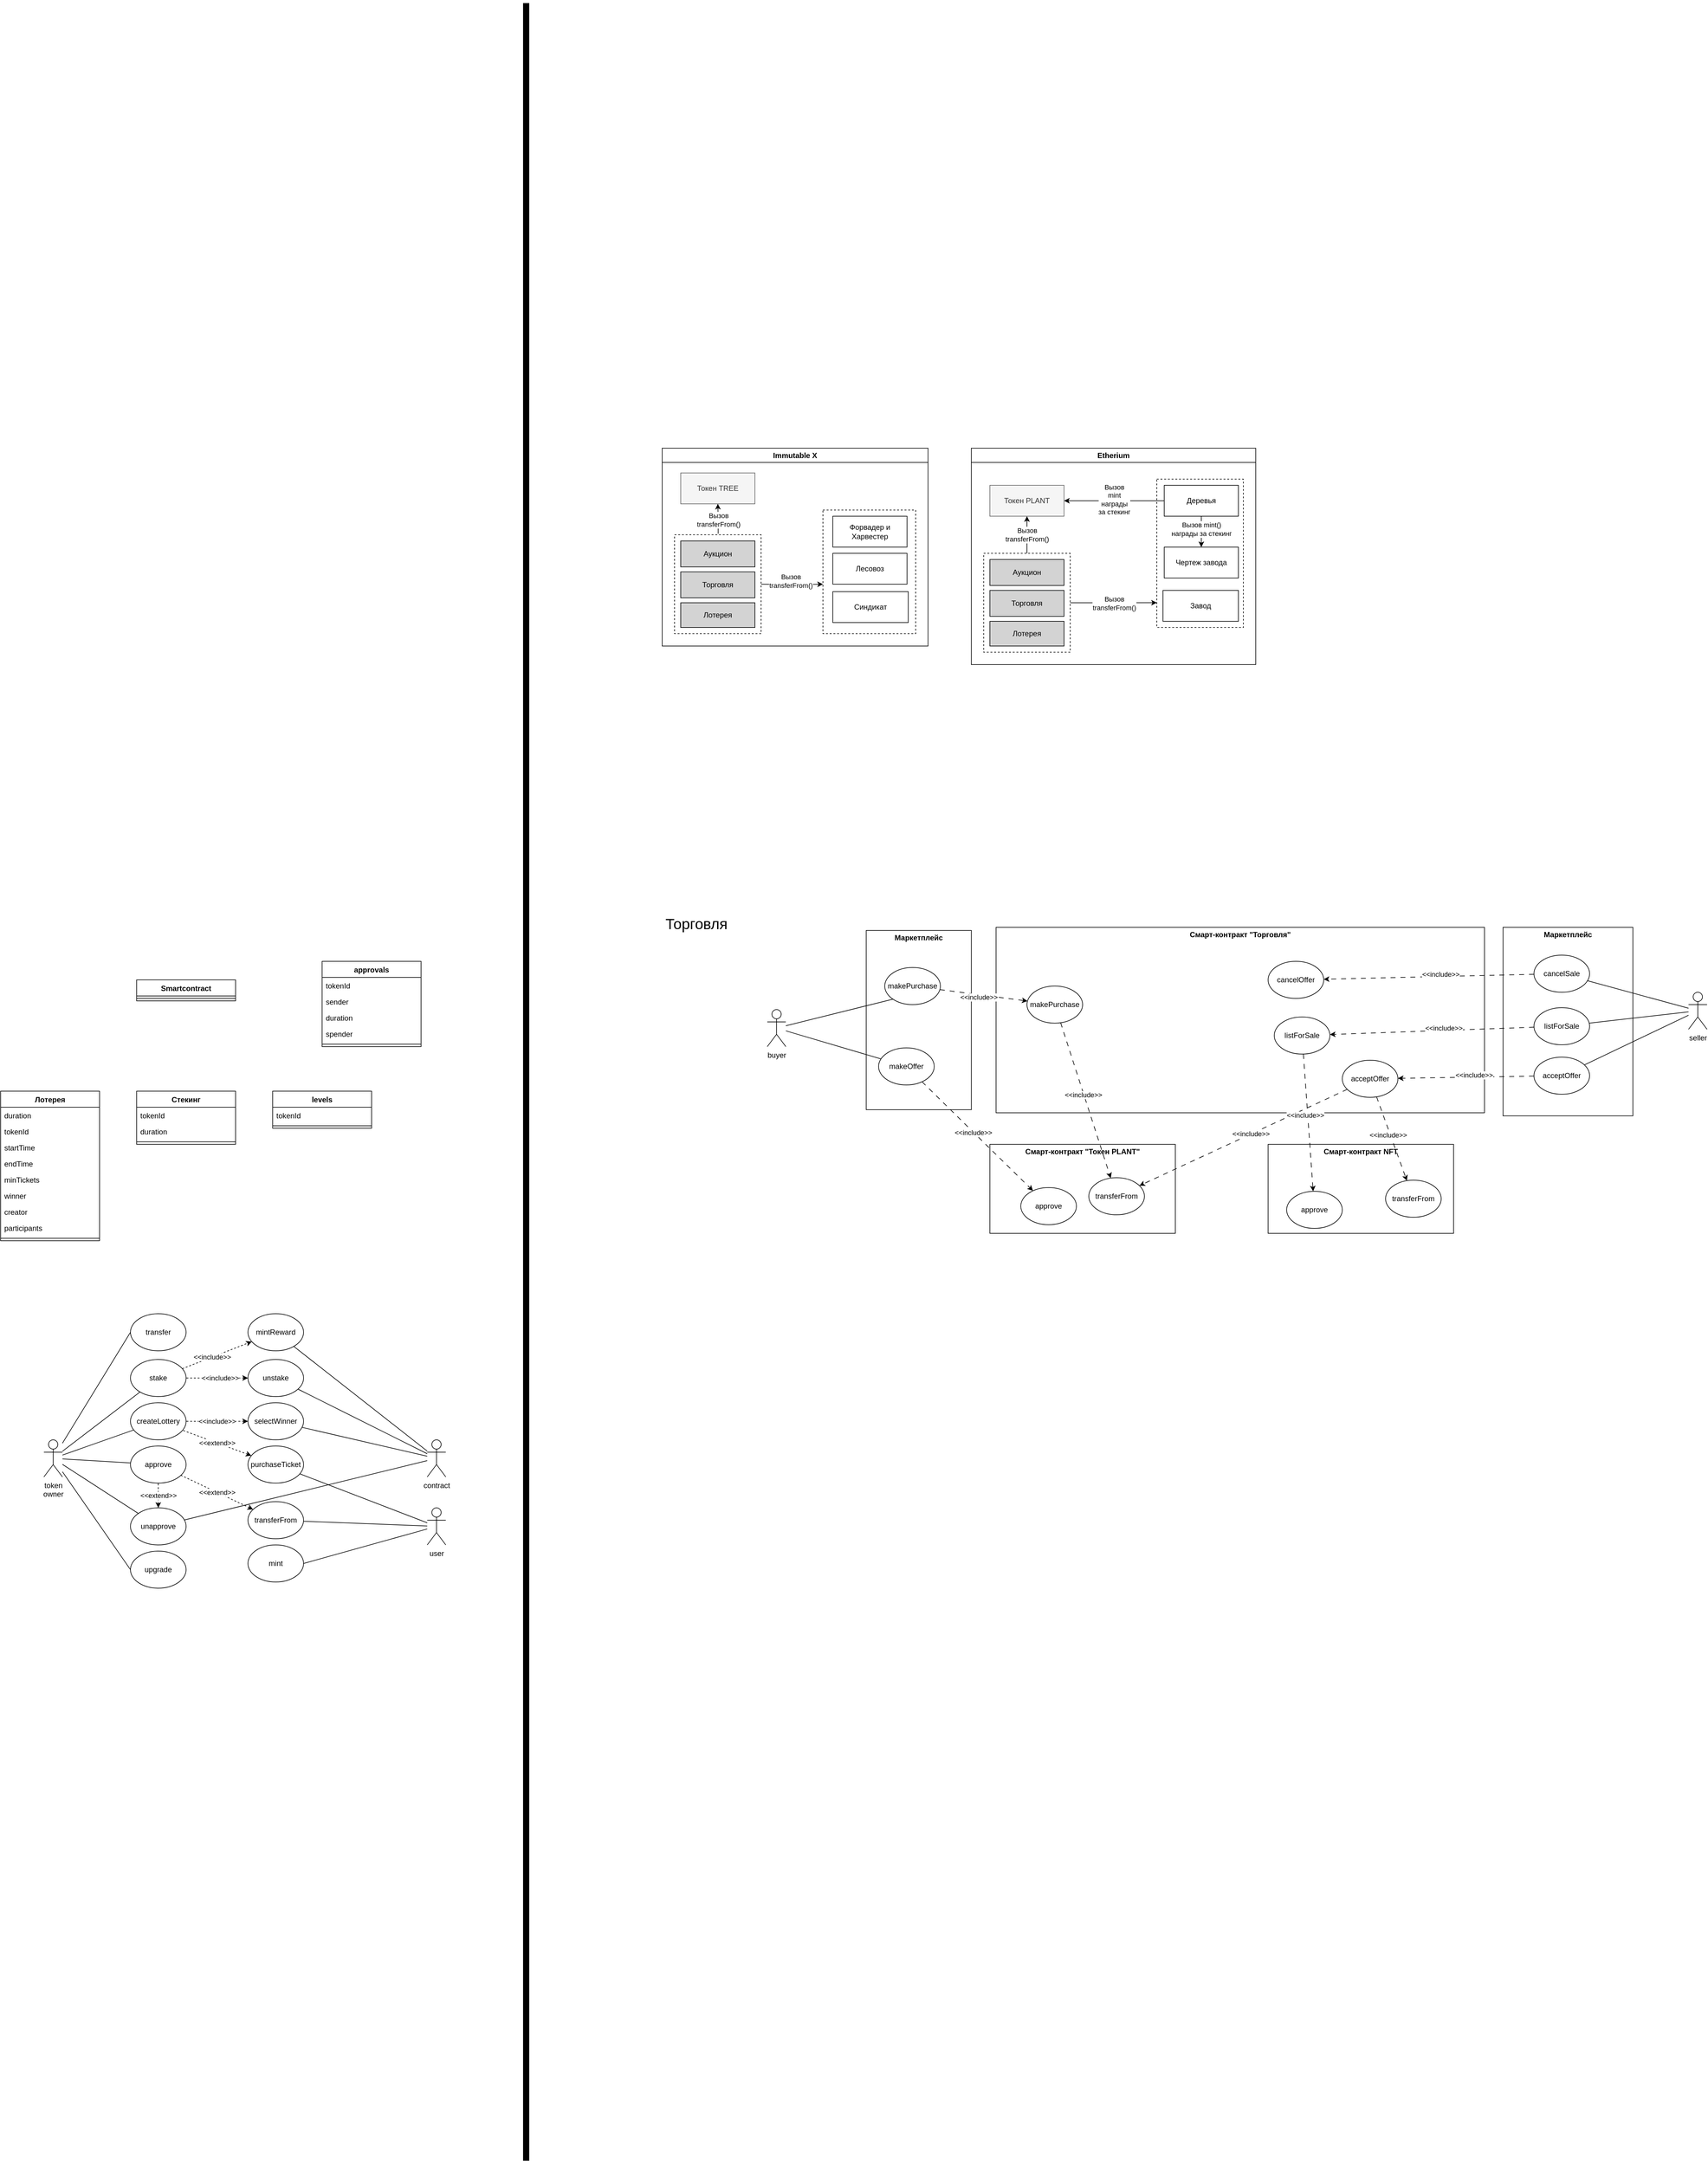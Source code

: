 <mxfile version="21.0.2" type="github">
  <diagram name="Страница 1" id="BOJsoSEfQLmtbxHjsDLz">
    <mxGraphModel dx="1687" dy="1745" grid="1" gridSize="10" guides="1" tooltips="1" connect="1" arrows="1" fold="1" page="0" pageScale="1" pageWidth="1169" pageHeight="827" math="0" shadow="0">
      <root>
        <mxCell id="0" />
        <mxCell id="1" parent="0" />
        <mxCell id="nKu6EM1XER9Ci5rSMsAZ-72" value="Etherium" style="swimlane;whiteSpace=wrap;html=1;" parent="1" vertex="1">
          <mxGeometry x="1720" y="50" width="460" height="350" as="geometry" />
        </mxCell>
        <mxCell id="U-HvtogTb1K9tVLTSSLx-21" value="" style="rounded=0;whiteSpace=wrap;html=1;fillColor=none;dashed=1;" vertex="1" parent="nKu6EM1XER9Ci5rSMsAZ-72">
          <mxGeometry x="20" y="170" width="140" height="160" as="geometry" />
        </mxCell>
        <mxCell id="nKu6EM1XER9Ci5rSMsAZ-283" value="Лотерея" style="rounded=0;whiteSpace=wrap;html=1;fillColor=#d3d3d3;" parent="nKu6EM1XER9Ci5rSMsAZ-72" vertex="1">
          <mxGeometry x="30" y="280" width="120" height="40" as="geometry" />
        </mxCell>
        <mxCell id="nKu6EM1XER9Ci5rSMsAZ-284" value="Аукцион" style="rounded=0;whiteSpace=wrap;html=1;fillColor=#d3d3d3;" parent="nKu6EM1XER9Ci5rSMsAZ-72" vertex="1">
          <mxGeometry x="30" y="180" width="120" height="42" as="geometry" />
        </mxCell>
        <mxCell id="nKu6EM1XER9Ci5rSMsAZ-285" value="Торговля" style="rounded=0;whiteSpace=wrap;html=1;fillColor=#d3d3d3;strokeColor=#030608;" parent="nKu6EM1XER9Ci5rSMsAZ-72" vertex="1">
          <mxGeometry x="30" y="230" width="120" height="42" as="geometry" />
        </mxCell>
        <mxCell id="nKu6EM1XER9Ci5rSMsAZ-290" style="edgeStyle=orthogonalEdgeStyle;rounded=0;orthogonalLoop=1;jettySize=auto;html=1;startArrow=none;startFill=0;endArrow=classic;endFill=1;exitX=0.5;exitY=0;exitDx=0;exitDy=0;" parent="nKu6EM1XER9Ci5rSMsAZ-72" source="U-HvtogTb1K9tVLTSSLx-21" target="nKu6EM1XER9Ci5rSMsAZ-299" edge="1">
          <mxGeometry relative="1" as="geometry">
            <mxPoint x="90" y="260" as="sourcePoint" />
            <mxPoint x="90" y="330" as="targetPoint" />
            <Array as="points" />
          </mxGeometry>
        </mxCell>
        <mxCell id="nKu6EM1XER9Ci5rSMsAZ-293" value="Вызов&lt;br&gt;transferFrom()" style="edgeLabel;html=1;align=center;verticalAlign=middle;resizable=0;points=[];" parent="nKu6EM1XER9Ci5rSMsAZ-290" vertex="1" connectable="0">
          <mxGeometry x="0.236" y="1" relative="1" as="geometry">
            <mxPoint x="1" y="7" as="offset" />
          </mxGeometry>
        </mxCell>
        <mxCell id="nKu6EM1XER9Ci5rSMsAZ-296" value="Деревья" style="rounded=0;whiteSpace=wrap;html=1;" parent="nKu6EM1XER9Ci5rSMsAZ-72" vertex="1">
          <mxGeometry x="312" y="60" width="120" height="50" as="geometry" />
        </mxCell>
        <mxCell id="nKu6EM1XER9Ci5rSMsAZ-299" value="Токен PLANT" style="rounded=0;whiteSpace=wrap;html=1;fillColor=#f5f5f5;fontColor=#333333;strokeColor=#666666;" parent="nKu6EM1XER9Ci5rSMsAZ-72" vertex="1">
          <mxGeometry x="30" y="60" width="120" height="50" as="geometry" />
        </mxCell>
        <mxCell id="nKu6EM1XER9Ci5rSMsAZ-300" style="edgeStyle=orthogonalEdgeStyle;rounded=0;orthogonalLoop=1;jettySize=auto;html=1;" parent="nKu6EM1XER9Ci5rSMsAZ-72" source="nKu6EM1XER9Ci5rSMsAZ-296" target="nKu6EM1XER9Ci5rSMsAZ-299" edge="1">
          <mxGeometry relative="1" as="geometry">
            <Array as="points" />
            <mxPoint x="-100" y="180" as="sourcePoint" />
          </mxGeometry>
        </mxCell>
        <mxCell id="nKu6EM1XER9Ci5rSMsAZ-301" value="Вызов&lt;br&gt;mint&lt;br&gt;награды &lt;br&gt;за стекинг" style="edgeLabel;html=1;align=center;verticalAlign=middle;resizable=0;points=[];" parent="nKu6EM1XER9Ci5rSMsAZ-300" vertex="1" connectable="0">
          <mxGeometry x="-0.15" relative="1" as="geometry">
            <mxPoint x="-12" y="-2" as="offset" />
          </mxGeometry>
        </mxCell>
        <mxCell id="nKu6EM1XER9Ci5rSMsAZ-302" value="Чертеж завода" style="rounded=0;whiteSpace=wrap;html=1;" parent="nKu6EM1XER9Ci5rSMsAZ-72" vertex="1">
          <mxGeometry x="312" y="160" width="120" height="50" as="geometry" />
        </mxCell>
        <mxCell id="nKu6EM1XER9Ci5rSMsAZ-303" value="" style="endArrow=classic;startArrow=none;html=1;rounded=0;startFill=0;" parent="nKu6EM1XER9Ci5rSMsAZ-72" source="nKu6EM1XER9Ci5rSMsAZ-296" target="nKu6EM1XER9Ci5rSMsAZ-302" edge="1">
          <mxGeometry width="50" height="50" relative="1" as="geometry">
            <mxPoint x="-100" y="120" as="sourcePoint" />
            <mxPoint x="30" y="130" as="targetPoint" />
          </mxGeometry>
        </mxCell>
        <mxCell id="nKu6EM1XER9Ci5rSMsAZ-306" value="Вызов mint()&lt;br style=&quot;border-color: var(--border-color);&quot;&gt;награды за стекинг" style="edgeLabel;html=1;align=center;verticalAlign=middle;resizable=0;points=[];" parent="nKu6EM1XER9Ci5rSMsAZ-303" vertex="1" connectable="0">
          <mxGeometry x="-0.34" y="2" relative="1" as="geometry">
            <mxPoint x="-2" y="4" as="offset" />
          </mxGeometry>
        </mxCell>
        <mxCell id="nKu6EM1XER9Ci5rSMsAZ-297" value="Завод" style="rounded=0;whiteSpace=wrap;html=1;" parent="nKu6EM1XER9Ci5rSMsAZ-72" vertex="1">
          <mxGeometry x="310" y="230" width="122" height="50" as="geometry" />
        </mxCell>
        <mxCell id="U-HvtogTb1K9tVLTSSLx-20" value="" style="rounded=0;whiteSpace=wrap;html=1;fillColor=none;dashed=1;" vertex="1" parent="nKu6EM1XER9Ci5rSMsAZ-72">
          <mxGeometry x="300" y="50" width="140" height="240" as="geometry" />
        </mxCell>
        <mxCell id="U-HvtogTb1K9tVLTSSLx-18" style="edgeStyle=orthogonalEdgeStyle;rounded=0;orthogonalLoop=1;jettySize=auto;html=1;entryX=0;entryY=0.833;entryDx=0;entryDy=0;startArrow=none;startFill=0;endArrow=classic;endFill=1;entryPerimeter=0;" edge="1" parent="nKu6EM1XER9Ci5rSMsAZ-72" source="U-HvtogTb1K9tVLTSSLx-21" target="U-HvtogTb1K9tVLTSSLx-20">
          <mxGeometry relative="1" as="geometry">
            <mxPoint x="210" y="310" as="sourcePoint" />
            <mxPoint x="210" y="230" as="targetPoint" />
          </mxGeometry>
        </mxCell>
        <mxCell id="U-HvtogTb1K9tVLTSSLx-19" value="Вызов&lt;br style=&quot;border-color: var(--border-color);&quot;&gt;transferFrom()" style="edgeLabel;html=1;align=center;verticalAlign=middle;resizable=0;points=[];" vertex="1" connectable="0" parent="U-HvtogTb1K9tVLTSSLx-18">
          <mxGeometry x="0.262" relative="1" as="geometry">
            <mxPoint x="-18" y="1" as="offset" />
          </mxGeometry>
        </mxCell>
        <mxCell id="nKu6EM1XER9Ci5rSMsAZ-115" style="rounded=0;orthogonalLoop=1;jettySize=auto;html=1;startArrow=none;startFill=0;endArrow=none;endFill=0;" parent="1" source="nKu6EM1XER9Ci5rSMsAZ-113" target="nKu6EM1XER9Ci5rSMsAZ-114" edge="1">
          <mxGeometry relative="1" as="geometry" />
        </mxCell>
        <mxCell id="nKu6EM1XER9Ci5rSMsAZ-155" style="rounded=0;orthogonalLoop=1;jettySize=auto;html=1;startArrow=none;startFill=0;endArrow=none;endFill=0;" parent="1" source="nKu6EM1XER9Ci5rSMsAZ-113" target="nKu6EM1XER9Ci5rSMsAZ-153" edge="1">
          <mxGeometry relative="1" as="geometry" />
        </mxCell>
        <mxCell id="nKu6EM1XER9Ci5rSMsAZ-188" style="edgeStyle=none;rounded=0;orthogonalLoop=1;jettySize=auto;html=1;entryX=0;entryY=0.5;entryDx=0;entryDy=0;startArrow=none;startFill=0;endArrow=none;endFill=0;" parent="1" source="nKu6EM1XER9Ci5rSMsAZ-113" target="nKu6EM1XER9Ci5rSMsAZ-187" edge="1">
          <mxGeometry relative="1" as="geometry" />
        </mxCell>
        <mxCell id="nKu6EM1XER9Ci5rSMsAZ-190" style="edgeStyle=none;rounded=0;orthogonalLoop=1;jettySize=auto;html=1;startArrow=none;startFill=0;endArrow=none;endFill=0;" parent="1" source="nKu6EM1XER9Ci5rSMsAZ-113" target="nKu6EM1XER9Ci5rSMsAZ-172" edge="1">
          <mxGeometry relative="1" as="geometry">
            <mxPoint x="360" y="1734" as="targetPoint" />
          </mxGeometry>
        </mxCell>
        <mxCell id="nKu6EM1XER9Ci5rSMsAZ-251" style="edgeStyle=none;rounded=0;orthogonalLoop=1;jettySize=auto;html=1;startArrow=none;startFill=0;endArrow=none;endFill=0;" parent="1" source="nKu6EM1XER9Ci5rSMsAZ-113" target="nKu6EM1XER9Ci5rSMsAZ-250" edge="1">
          <mxGeometry relative="1" as="geometry" />
        </mxCell>
        <mxCell id="nKu6EM1XER9Ci5rSMsAZ-113" value="token&lt;br&gt;owner" style="shape=umlActor;verticalLabelPosition=bottom;verticalAlign=top;html=1;outlineConnect=0;" parent="1" vertex="1">
          <mxGeometry x="220" y="1654" width="30" height="60" as="geometry" />
        </mxCell>
        <mxCell id="nKu6EM1XER9Ci5rSMsAZ-114" value="stake" style="ellipse;whiteSpace=wrap;html=1;" parent="1" vertex="1">
          <mxGeometry x="360" y="1524" width="90" height="60" as="geometry" />
        </mxCell>
        <mxCell id="nKu6EM1XER9Ci5rSMsAZ-117" value="Лотерея" style="swimlane;fontStyle=1;align=center;verticalAlign=top;childLayout=stackLayout;horizontal=1;startSize=26;horizontalStack=0;resizeParent=1;resizeParentMax=0;resizeLast=0;collapsible=1;marginBottom=0;" parent="1" vertex="1">
          <mxGeometry x="150" y="1090" width="160" height="242" as="geometry" />
        </mxCell>
        <mxCell id="nKu6EM1XER9Ci5rSMsAZ-122" value="duration" style="text;strokeColor=none;fillColor=none;align=left;verticalAlign=top;spacingLeft=4;spacingRight=4;overflow=hidden;rotatable=0;points=[[0,0.5],[1,0.5]];portConstraint=eastwest;" parent="nKu6EM1XER9Ci5rSMsAZ-117" vertex="1">
          <mxGeometry y="26" width="160" height="26" as="geometry" />
        </mxCell>
        <mxCell id="nKu6EM1XER9Ci5rSMsAZ-135" value="tokenId" style="text;strokeColor=none;fillColor=none;align=left;verticalAlign=top;spacingLeft=4;spacingRight=4;overflow=hidden;rotatable=0;points=[[0,0.5],[1,0.5]];portConstraint=eastwest;" parent="nKu6EM1XER9Ci5rSMsAZ-117" vertex="1">
          <mxGeometry y="52" width="160" height="26" as="geometry" />
        </mxCell>
        <mxCell id="nKu6EM1XER9Ci5rSMsAZ-123" value="startTime" style="text;strokeColor=none;fillColor=none;align=left;verticalAlign=top;spacingLeft=4;spacingRight=4;overflow=hidden;rotatable=0;points=[[0,0.5],[1,0.5]];portConstraint=eastwest;" parent="nKu6EM1XER9Ci5rSMsAZ-117" vertex="1">
          <mxGeometry y="78" width="160" height="26" as="geometry" />
        </mxCell>
        <mxCell id="nKu6EM1XER9Ci5rSMsAZ-118" value="endTime" style="text;strokeColor=none;fillColor=none;align=left;verticalAlign=top;spacingLeft=4;spacingRight=4;overflow=hidden;rotatable=0;points=[[0,0.5],[1,0.5]];portConstraint=eastwest;" parent="nKu6EM1XER9Ci5rSMsAZ-117" vertex="1">
          <mxGeometry y="104" width="160" height="26" as="geometry" />
        </mxCell>
        <mxCell id="nKu6EM1XER9Ci5rSMsAZ-124" value="minTickets" style="text;strokeColor=none;fillColor=none;align=left;verticalAlign=top;spacingLeft=4;spacingRight=4;overflow=hidden;rotatable=0;points=[[0,0.5],[1,0.5]];portConstraint=eastwest;" parent="nKu6EM1XER9Ci5rSMsAZ-117" vertex="1">
          <mxGeometry y="130" width="160" height="26" as="geometry" />
        </mxCell>
        <mxCell id="nKu6EM1XER9Ci5rSMsAZ-134" value="winner" style="text;strokeColor=none;fillColor=none;align=left;verticalAlign=top;spacingLeft=4;spacingRight=4;overflow=hidden;rotatable=0;points=[[0,0.5],[1,0.5]];portConstraint=eastwest;" parent="nKu6EM1XER9Ci5rSMsAZ-117" vertex="1">
          <mxGeometry y="156" width="160" height="26" as="geometry" />
        </mxCell>
        <mxCell id="nKu6EM1XER9Ci5rSMsAZ-121" value="creator" style="text;strokeColor=none;fillColor=none;align=left;verticalAlign=top;spacingLeft=4;spacingRight=4;overflow=hidden;rotatable=0;points=[[0,0.5],[1,0.5]];portConstraint=eastwest;" parent="nKu6EM1XER9Ci5rSMsAZ-117" vertex="1">
          <mxGeometry y="182" width="160" height="26" as="geometry" />
        </mxCell>
        <mxCell id="nKu6EM1XER9Ci5rSMsAZ-136" value="participants" style="text;strokeColor=none;fillColor=none;align=left;verticalAlign=top;spacingLeft=4;spacingRight=4;overflow=hidden;rotatable=0;points=[[0,0.5],[1,0.5]];portConstraint=eastwest;" parent="nKu6EM1XER9Ci5rSMsAZ-117" vertex="1">
          <mxGeometry y="208" width="160" height="26" as="geometry" />
        </mxCell>
        <mxCell id="nKu6EM1XER9Ci5rSMsAZ-119" value="" style="line;strokeWidth=1;fillColor=none;align=left;verticalAlign=middle;spacingTop=-1;spacingLeft=3;spacingRight=3;rotatable=0;labelPosition=right;points=[];portConstraint=eastwest;strokeColor=inherit;" parent="nKu6EM1XER9Ci5rSMsAZ-117" vertex="1">
          <mxGeometry y="234" width="160" height="8" as="geometry" />
        </mxCell>
        <mxCell id="nKu6EM1XER9Ci5rSMsAZ-137" value="levels" style="swimlane;fontStyle=1;align=center;verticalAlign=top;childLayout=stackLayout;horizontal=1;startSize=26;horizontalStack=0;resizeParent=1;resizeParentMax=0;resizeLast=0;collapsible=1;marginBottom=0;" parent="1" vertex="1">
          <mxGeometry x="590" y="1090" width="160" height="60" as="geometry" />
        </mxCell>
        <mxCell id="nKu6EM1XER9Ci5rSMsAZ-243" value="tokenId" style="text;strokeColor=none;fillColor=none;align=left;verticalAlign=top;spacingLeft=4;spacingRight=4;overflow=hidden;rotatable=0;points=[[0,0.5],[1,0.5]];portConstraint=eastwest;" parent="nKu6EM1XER9Ci5rSMsAZ-137" vertex="1">
          <mxGeometry y="26" width="160" height="26" as="geometry" />
        </mxCell>
        <mxCell id="nKu6EM1XER9Ci5rSMsAZ-146" value="" style="line;strokeWidth=1;fillColor=none;align=left;verticalAlign=middle;spacingTop=-1;spacingLeft=3;spacingRight=3;rotatable=0;labelPosition=right;points=[];portConstraint=eastwest;strokeColor=inherit;" parent="nKu6EM1XER9Ci5rSMsAZ-137" vertex="1">
          <mxGeometry y="52" width="160" height="8" as="geometry" />
        </mxCell>
        <mxCell id="nKu6EM1XER9Ci5rSMsAZ-149" value="unstake" style="ellipse;whiteSpace=wrap;html=1;" parent="1" vertex="1">
          <mxGeometry x="550" y="1524" width="90" height="60" as="geometry" />
        </mxCell>
        <mxCell id="nKu6EM1XER9Ci5rSMsAZ-150" value="mintReward" style="ellipse;whiteSpace=wrap;html=1;" parent="1" vertex="1">
          <mxGeometry x="550" y="1450" width="90" height="60" as="geometry" />
        </mxCell>
        <mxCell id="nKu6EM1XER9Ci5rSMsAZ-151" value="" style="endArrow=none;dashed=1;html=1;rounded=0;startArrow=classic;startFill=1;" parent="1" source="nKu6EM1XER9Ci5rSMsAZ-149" target="nKu6EM1XER9Ci5rSMsAZ-114" edge="1">
          <mxGeometry width="50" height="50" relative="1" as="geometry">
            <mxPoint x="200" y="1584" as="sourcePoint" />
            <mxPoint x="250" y="1534" as="targetPoint" />
          </mxGeometry>
        </mxCell>
        <mxCell id="nKu6EM1XER9Ci5rSMsAZ-177" value="&amp;lt;&amp;lt;include&amp;gt;&amp;gt;" style="edgeLabel;html=1;align=center;verticalAlign=middle;resizable=0;points=[];" parent="nKu6EM1XER9Ci5rSMsAZ-151" vertex="1" connectable="0">
          <mxGeometry x="-0.102" relative="1" as="geometry">
            <mxPoint as="offset" />
          </mxGeometry>
        </mxCell>
        <mxCell id="nKu6EM1XER9Ci5rSMsAZ-152" value="" style="endArrow=classic;dashed=1;html=1;rounded=0;endFill=1;" parent="1" source="nKu6EM1XER9Ci5rSMsAZ-114" target="nKu6EM1XER9Ci5rSMsAZ-150" edge="1">
          <mxGeometry width="50" height="50" relative="1" as="geometry">
            <mxPoint x="467" y="1705" as="sourcePoint" />
            <mxPoint x="443" y="1633" as="targetPoint" />
          </mxGeometry>
        </mxCell>
        <mxCell id="nKu6EM1XER9Ci5rSMsAZ-178" value="&amp;lt;&amp;lt;include&amp;gt;&amp;gt;" style="edgeLabel;html=1;align=center;verticalAlign=middle;resizable=0;points=[];" parent="nKu6EM1XER9Ci5rSMsAZ-152" vertex="1" connectable="0">
          <mxGeometry x="-0.143" y="1" relative="1" as="geometry">
            <mxPoint as="offset" />
          </mxGeometry>
        </mxCell>
        <mxCell id="nKu6EM1XER9Ci5rSMsAZ-153" value="createLottery" style="ellipse;whiteSpace=wrap;html=1;" parent="1" vertex="1">
          <mxGeometry x="360" y="1594" width="90" height="60" as="geometry" />
        </mxCell>
        <mxCell id="nKu6EM1XER9Ci5rSMsAZ-158" value="purchaseTicket" style="ellipse;whiteSpace=wrap;html=1;" parent="1" vertex="1">
          <mxGeometry x="550" y="1664" width="90" height="60" as="geometry" />
        </mxCell>
        <mxCell id="nKu6EM1XER9Ci5rSMsAZ-159" value="selectWinner" style="ellipse;whiteSpace=wrap;html=1;" parent="1" vertex="1">
          <mxGeometry x="550" y="1594" width="90" height="60" as="geometry" />
        </mxCell>
        <mxCell id="nKu6EM1XER9Ci5rSMsAZ-167" style="edgeStyle=none;rounded=0;orthogonalLoop=1;jettySize=auto;html=1;startArrow=none;startFill=0;endArrow=none;endFill=0;" parent="1" source="nKu6EM1XER9Ci5rSMsAZ-164" target="nKu6EM1XER9Ci5rSMsAZ-150" edge="1">
          <mxGeometry relative="1" as="geometry" />
        </mxCell>
        <mxCell id="nKu6EM1XER9Ci5rSMsAZ-168" style="edgeStyle=none;rounded=0;orthogonalLoop=1;jettySize=auto;html=1;startArrow=none;startFill=0;endArrow=none;endFill=0;" parent="1" source="nKu6EM1XER9Ci5rSMsAZ-164" target="nKu6EM1XER9Ci5rSMsAZ-149" edge="1">
          <mxGeometry relative="1" as="geometry" />
        </mxCell>
        <mxCell id="nKu6EM1XER9Ci5rSMsAZ-169" style="edgeStyle=none;rounded=0;orthogonalLoop=1;jettySize=auto;html=1;startArrow=none;startFill=0;endArrow=none;endFill=0;" parent="1" source="nKu6EM1XER9Ci5rSMsAZ-164" target="nKu6EM1XER9Ci5rSMsAZ-159" edge="1">
          <mxGeometry relative="1" as="geometry" />
        </mxCell>
        <mxCell id="nKu6EM1XER9Ci5rSMsAZ-255" style="edgeStyle=none;rounded=0;orthogonalLoop=1;jettySize=auto;html=1;startArrow=none;startFill=0;endArrow=none;endFill=0;" parent="1" source="nKu6EM1XER9Ci5rSMsAZ-164" target="nKu6EM1XER9Ci5rSMsAZ-250" edge="1">
          <mxGeometry relative="1" as="geometry" />
        </mxCell>
        <mxCell id="nKu6EM1XER9Ci5rSMsAZ-164" value="contract" style="shape=umlActor;verticalLabelPosition=bottom;verticalAlign=top;html=1;outlineConnect=0;" parent="1" vertex="1">
          <mxGeometry x="840" y="1654" width="30" height="60" as="geometry" />
        </mxCell>
        <mxCell id="nKu6EM1XER9Ci5rSMsAZ-171" value="&amp;lt;&amp;lt;include&amp;gt;&amp;gt;" style="edgeStyle=none;rounded=0;orthogonalLoop=1;jettySize=auto;html=1;startArrow=classic;startFill=1;endArrow=none;endFill=0;dashed=1;" parent="1" source="nKu6EM1XER9Ci5rSMsAZ-159" target="nKu6EM1XER9Ci5rSMsAZ-153" edge="1">
          <mxGeometry relative="1" as="geometry">
            <mxPoint x="530" y="1691" as="sourcePoint" />
            <mxPoint x="450" y="1687" as="targetPoint" />
          </mxGeometry>
        </mxCell>
        <mxCell id="nKu6EM1XER9Ci5rSMsAZ-172" value="approve" style="ellipse;whiteSpace=wrap;html=1;" parent="1" vertex="1">
          <mxGeometry x="360" y="1664" width="90" height="60" as="geometry" />
        </mxCell>
        <mxCell id="nKu6EM1XER9Ci5rSMsAZ-181" style="edgeStyle=none;rounded=0;orthogonalLoop=1;jettySize=auto;html=1;entryX=0;entryY=0.5;entryDx=0;entryDy=0;startArrow=none;startFill=0;endArrow=none;endFill=0;" parent="1" source="nKu6EM1XER9Ci5rSMsAZ-113" target="nKu6EM1XER9Ci5rSMsAZ-180" edge="1">
          <mxGeometry relative="1" as="geometry" />
        </mxCell>
        <mxCell id="nKu6EM1XER9Ci5rSMsAZ-183" style="edgeStyle=none;rounded=0;orthogonalLoop=1;jettySize=auto;html=1;startArrow=none;startFill=0;endArrow=none;endFill=0;" parent="1" source="nKu6EM1XER9Ci5rSMsAZ-174" target="nKu6EM1XER9Ci5rSMsAZ-179" edge="1">
          <mxGeometry relative="1" as="geometry" />
        </mxCell>
        <mxCell id="nKu6EM1XER9Ci5rSMsAZ-192" style="edgeStyle=none;rounded=0;orthogonalLoop=1;jettySize=auto;html=1;startArrow=none;startFill=0;endArrow=none;endFill=0;" parent="1" source="nKu6EM1XER9Ci5rSMsAZ-174" target="nKu6EM1XER9Ci5rSMsAZ-158" edge="1">
          <mxGeometry relative="1" as="geometry" />
        </mxCell>
        <mxCell id="nKu6EM1XER9Ci5rSMsAZ-194" style="edgeStyle=none;rounded=0;orthogonalLoop=1;jettySize=auto;html=1;entryX=1;entryY=0.5;entryDx=0;entryDy=0;startArrow=none;startFill=0;endArrow=none;endFill=0;" parent="1" source="nKu6EM1XER9Ci5rSMsAZ-174" target="nKu6EM1XER9Ci5rSMsAZ-184" edge="1">
          <mxGeometry relative="1" as="geometry" />
        </mxCell>
        <mxCell id="nKu6EM1XER9Ci5rSMsAZ-174" value="user" style="shape=umlActor;verticalLabelPosition=bottom;verticalAlign=top;html=1;outlineConnect=0;" parent="1" vertex="1">
          <mxGeometry x="840" y="1764" width="30" height="60" as="geometry" />
        </mxCell>
        <mxCell id="nKu6EM1XER9Ci5rSMsAZ-179" value="transferFrom" style="ellipse;whiteSpace=wrap;html=1;" parent="1" vertex="1">
          <mxGeometry x="550" y="1754" width="90" height="60" as="geometry" />
        </mxCell>
        <mxCell id="nKu6EM1XER9Ci5rSMsAZ-180" value="transfer" style="ellipse;whiteSpace=wrap;html=1;" parent="1" vertex="1">
          <mxGeometry x="360" y="1450" width="90" height="60" as="geometry" />
        </mxCell>
        <mxCell id="nKu6EM1XER9Ci5rSMsAZ-184" value="mint" style="ellipse;whiteSpace=wrap;html=1;" parent="1" vertex="1">
          <mxGeometry x="550" y="1824" width="90" height="60" as="geometry" />
        </mxCell>
        <mxCell id="nKu6EM1XER9Ci5rSMsAZ-187" value="upgrade" style="ellipse;whiteSpace=wrap;html=1;" parent="1" vertex="1">
          <mxGeometry x="360" y="1834" width="90" height="60" as="geometry" />
        </mxCell>
        <mxCell id="nKu6EM1XER9Ci5rSMsAZ-198" value="&amp;lt;&amp;lt;extend&amp;gt;&amp;gt;" style="edgeStyle=none;rounded=0;orthogonalLoop=1;jettySize=auto;html=1;startArrow=classic;startFill=1;endArrow=none;endFill=0;dashed=1;" parent="1" source="nKu6EM1XER9Ci5rSMsAZ-158" target="nKu6EM1XER9Ci5rSMsAZ-153" edge="1">
          <mxGeometry relative="1" as="geometry">
            <mxPoint x="560" y="1634" as="sourcePoint" />
            <mxPoint x="460" y="1634" as="targetPoint" />
          </mxGeometry>
        </mxCell>
        <mxCell id="nKu6EM1XER9Ci5rSMsAZ-200" value="&amp;lt;&amp;lt;extend&amp;gt;&amp;gt;" style="edgeStyle=none;rounded=0;orthogonalLoop=1;jettySize=auto;html=1;startArrow=classic;startFill=1;endArrow=none;endFill=0;dashed=1;" parent="1" source="nKu6EM1XER9Ci5rSMsAZ-179" target="nKu6EM1XER9Ci5rSMsAZ-172" edge="1">
          <mxGeometry relative="1" as="geometry">
            <mxPoint x="570" y="1715" as="sourcePoint" />
            <mxPoint x="450" y="1653" as="targetPoint" />
          </mxGeometry>
        </mxCell>
        <mxCell id="nKu6EM1XER9Ci5rSMsAZ-213" value="Стекинг" style="swimlane;fontStyle=1;align=center;verticalAlign=top;childLayout=stackLayout;horizontal=1;startSize=26;horizontalStack=0;resizeParent=1;resizeParentMax=0;resizeLast=0;collapsible=1;marginBottom=0;" parent="1" vertex="1">
          <mxGeometry x="370" y="1090" width="160" height="86" as="geometry" />
        </mxCell>
        <mxCell id="nKu6EM1XER9Ci5rSMsAZ-232" value="tokenId" style="text;strokeColor=none;fillColor=none;align=left;verticalAlign=top;spacingLeft=4;spacingRight=4;overflow=hidden;rotatable=0;points=[[0,0.5],[1,0.5]];portConstraint=eastwest;" parent="nKu6EM1XER9Ci5rSMsAZ-213" vertex="1">
          <mxGeometry y="26" width="160" height="26" as="geometry" />
        </mxCell>
        <mxCell id="nKu6EM1XER9Ci5rSMsAZ-214" value="duration" style="text;strokeColor=none;fillColor=none;align=left;verticalAlign=top;spacingLeft=4;spacingRight=4;overflow=hidden;rotatable=0;points=[[0,0.5],[1,0.5]];portConstraint=eastwest;" parent="nKu6EM1XER9Ci5rSMsAZ-213" vertex="1">
          <mxGeometry y="52" width="160" height="26" as="geometry" />
        </mxCell>
        <mxCell id="nKu6EM1XER9Ci5rSMsAZ-222" value="" style="line;strokeWidth=1;fillColor=none;align=left;verticalAlign=middle;spacingTop=-1;spacingLeft=3;spacingRight=3;rotatable=0;labelPosition=right;points=[];portConstraint=eastwest;strokeColor=inherit;" parent="nKu6EM1XER9Ci5rSMsAZ-213" vertex="1">
          <mxGeometry y="78" width="160" height="8" as="geometry" />
        </mxCell>
        <mxCell id="nKu6EM1XER9Ci5rSMsAZ-229" value="Smartcontract" style="swimlane;fontStyle=1;align=center;verticalAlign=top;childLayout=stackLayout;horizontal=1;startSize=26;horizontalStack=0;resizeParent=1;resizeParentMax=0;resizeLast=0;collapsible=1;marginBottom=0;" parent="1" vertex="1">
          <mxGeometry x="370" y="910" width="160" height="34" as="geometry" />
        </mxCell>
        <mxCell id="nKu6EM1XER9Ci5rSMsAZ-231" value="" style="line;strokeWidth=1;fillColor=none;align=left;verticalAlign=middle;spacingTop=-1;spacingLeft=3;spacingRight=3;rotatable=0;labelPosition=right;points=[];portConstraint=eastwest;strokeColor=inherit;" parent="nKu6EM1XER9Ci5rSMsAZ-229" vertex="1">
          <mxGeometry y="26" width="160" height="8" as="geometry" />
        </mxCell>
        <mxCell id="nKu6EM1XER9Ci5rSMsAZ-236" value="approvals" style="swimlane;fontStyle=1;align=center;verticalAlign=top;childLayout=stackLayout;horizontal=1;startSize=26;horizontalStack=0;resizeParent=1;resizeParentMax=0;resizeLast=0;collapsible=1;marginBottom=0;" parent="1" vertex="1">
          <mxGeometry x="670" y="880" width="160" height="138" as="geometry" />
        </mxCell>
        <mxCell id="nKu6EM1XER9Ci5rSMsAZ-237" value="tokenId" style="text;strokeColor=none;fillColor=none;align=left;verticalAlign=top;spacingLeft=4;spacingRight=4;overflow=hidden;rotatable=0;points=[[0,0.5],[1,0.5]];portConstraint=eastwest;" parent="nKu6EM1XER9Ci5rSMsAZ-236" vertex="1">
          <mxGeometry y="26" width="160" height="26" as="geometry" />
        </mxCell>
        <mxCell id="nKu6EM1XER9Ci5rSMsAZ-241" value="sender" style="text;strokeColor=none;fillColor=none;align=left;verticalAlign=top;spacingLeft=4;spacingRight=4;overflow=hidden;rotatable=0;points=[[0,0.5],[1,0.5]];portConstraint=eastwest;" parent="nKu6EM1XER9Ci5rSMsAZ-236" vertex="1">
          <mxGeometry y="52" width="160" height="26" as="geometry" />
        </mxCell>
        <mxCell id="nKu6EM1XER9Ci5rSMsAZ-242" value="duration" style="text;strokeColor=none;fillColor=none;align=left;verticalAlign=top;spacingLeft=4;spacingRight=4;overflow=hidden;rotatable=0;points=[[0,0.5],[1,0.5]];portConstraint=eastwest;" parent="nKu6EM1XER9Ci5rSMsAZ-236" vertex="1">
          <mxGeometry y="78" width="160" height="26" as="geometry" />
        </mxCell>
        <mxCell id="nKu6EM1XER9Ci5rSMsAZ-238" value="spender" style="text;strokeColor=none;fillColor=none;align=left;verticalAlign=top;spacingLeft=4;spacingRight=4;overflow=hidden;rotatable=0;points=[[0,0.5],[1,0.5]];portConstraint=eastwest;" parent="nKu6EM1XER9Ci5rSMsAZ-236" vertex="1">
          <mxGeometry y="104" width="160" height="26" as="geometry" />
        </mxCell>
        <mxCell id="nKu6EM1XER9Ci5rSMsAZ-239" value="" style="line;strokeWidth=1;fillColor=none;align=left;verticalAlign=middle;spacingTop=-1;spacingLeft=3;spacingRight=3;rotatable=0;labelPosition=right;points=[];portConstraint=eastwest;strokeColor=inherit;" parent="nKu6EM1XER9Ci5rSMsAZ-236" vertex="1">
          <mxGeometry y="130" width="160" height="8" as="geometry" />
        </mxCell>
        <mxCell id="nKu6EM1XER9Ci5rSMsAZ-250" value="unapprove" style="ellipse;whiteSpace=wrap;html=1;" parent="1" vertex="1">
          <mxGeometry x="360" y="1764" width="90" height="60" as="geometry" />
        </mxCell>
        <mxCell id="nKu6EM1XER9Ci5rSMsAZ-254" value="&amp;lt;&amp;lt;extend&amp;gt;&amp;gt;" style="edgeStyle=none;rounded=0;orthogonalLoop=1;jettySize=auto;html=1;startArrow=classic;startFill=1;endArrow=none;endFill=0;dashed=1;" parent="1" source="nKu6EM1XER9Ci5rSMsAZ-250" target="nKu6EM1XER9Ci5rSMsAZ-172" edge="1">
          <mxGeometry relative="1" as="geometry">
            <mxPoint x="570" y="1855" as="sourcePoint" />
            <mxPoint x="450" y="1793" as="targetPoint" />
          </mxGeometry>
        </mxCell>
        <mxCell id="nKu6EM1XER9Ci5rSMsAZ-71" value="Immutable X" style="swimlane;whiteSpace=wrap;html=1;" parent="1" vertex="1">
          <mxGeometry x="1220" y="50" width="430" height="320" as="geometry" />
        </mxCell>
        <mxCell id="U-HvtogTb1K9tVLTSSLx-33" value="" style="rounded=0;whiteSpace=wrap;html=1;fillColor=none;dashed=1;" vertex="1" parent="nKu6EM1XER9Ci5rSMsAZ-71">
          <mxGeometry x="260" y="100" width="150" height="200" as="geometry" />
        </mxCell>
        <mxCell id="U-HvtogTb1K9tVLTSSLx-28" value="Форвадер и Харвестер" style="rounded=0;whiteSpace=wrap;html=1;" vertex="1" parent="nKu6EM1XER9Ci5rSMsAZ-71">
          <mxGeometry x="276" y="110" width="120" height="50" as="geometry" />
        </mxCell>
        <mxCell id="U-HvtogTb1K9tVLTSSLx-38" value="Токен TREE" style="rounded=0;whiteSpace=wrap;html=1;fillColor=#f5f5f5;fontColor=#333333;strokeColor=#666666;" vertex="1" parent="nKu6EM1XER9Ci5rSMsAZ-71">
          <mxGeometry x="30" y="40" width="120" height="50" as="geometry" />
        </mxCell>
        <mxCell id="U-HvtogTb1K9tVLTSSLx-23" value="" style="rounded=0;whiteSpace=wrap;html=1;fillColor=none;dashed=1;" vertex="1" parent="nKu6EM1XER9Ci5rSMsAZ-71">
          <mxGeometry x="20" y="140" width="140" height="160" as="geometry" />
        </mxCell>
        <mxCell id="U-HvtogTb1K9tVLTSSLx-24" value="Лотерея" style="rounded=0;whiteSpace=wrap;html=1;fillColor=#d3d3d3;" vertex="1" parent="nKu6EM1XER9Ci5rSMsAZ-71">
          <mxGeometry x="30" y="250" width="120" height="40" as="geometry" />
        </mxCell>
        <mxCell id="U-HvtogTb1K9tVLTSSLx-25" value="Аукцион" style="rounded=0;whiteSpace=wrap;html=1;fillColor=#d3d3d3;" vertex="1" parent="nKu6EM1XER9Ci5rSMsAZ-71">
          <mxGeometry x="30" y="150" width="120" height="42" as="geometry" />
        </mxCell>
        <mxCell id="U-HvtogTb1K9tVLTSSLx-26" value="Торговля" style="rounded=0;whiteSpace=wrap;html=1;fillColor=#d3d3d3;strokeColor=#030608;" vertex="1" parent="nKu6EM1XER9Ci5rSMsAZ-71">
          <mxGeometry x="30" y="200" width="120" height="42" as="geometry" />
        </mxCell>
        <mxCell id="U-HvtogTb1K9tVLTSSLx-39" value="Лесовоз" style="rounded=0;whiteSpace=wrap;html=1;" vertex="1" parent="nKu6EM1XER9Ci5rSMsAZ-71">
          <mxGeometry x="276" y="170" width="120" height="50" as="geometry" />
        </mxCell>
        <mxCell id="U-HvtogTb1K9tVLTSSLx-40" value="Синдикат" style="rounded=0;whiteSpace=wrap;html=1;" vertex="1" parent="nKu6EM1XER9Ci5rSMsAZ-71">
          <mxGeometry x="276" y="232" width="122" height="50" as="geometry" />
        </mxCell>
        <mxCell id="U-HvtogTb1K9tVLTSSLx-41" style="edgeStyle=orthogonalEdgeStyle;rounded=0;orthogonalLoop=1;jettySize=auto;html=1;startArrow=none;startFill=0;endArrow=classic;endFill=1;exitX=0.504;exitY=-0.011;exitDx=0;exitDy=0;exitPerimeter=0;" edge="1" parent="nKu6EM1XER9Ci5rSMsAZ-71" source="U-HvtogTb1K9tVLTSSLx-23">
          <mxGeometry relative="1" as="geometry">
            <mxPoint x="90" y="130" as="sourcePoint" />
            <mxPoint x="90" y="90" as="targetPoint" />
            <Array as="points" />
          </mxGeometry>
        </mxCell>
        <mxCell id="U-HvtogTb1K9tVLTSSLx-42" value="Вызов&lt;br&gt;transferFrom()" style="edgeLabel;html=1;align=center;verticalAlign=middle;resizable=0;points=[];" vertex="1" connectable="0" parent="U-HvtogTb1K9tVLTSSLx-41">
          <mxGeometry x="0.236" y="1" relative="1" as="geometry">
            <mxPoint x="1" y="7" as="offset" />
          </mxGeometry>
        </mxCell>
        <mxCell id="U-HvtogTb1K9tVLTSSLx-43" style="edgeStyle=orthogonalEdgeStyle;rounded=0;orthogonalLoop=1;jettySize=auto;html=1;startArrow=none;startFill=0;endArrow=classic;endFill=1;entryX=0;entryY=0.6;entryDx=0;entryDy=0;entryPerimeter=0;" edge="1" parent="nKu6EM1XER9Ci5rSMsAZ-71" target="U-HvtogTb1K9tVLTSSLx-33">
          <mxGeometry relative="1" as="geometry">
            <mxPoint x="160" y="220" as="sourcePoint" />
            <mxPoint x="210" y="220" as="targetPoint" />
          </mxGeometry>
        </mxCell>
        <mxCell id="U-HvtogTb1K9tVLTSSLx-44" value="Вызов&lt;br style=&quot;border-color: var(--border-color);&quot;&gt;transferFrom()" style="edgeLabel;html=1;align=center;verticalAlign=middle;resizable=0;points=[];" vertex="1" connectable="0" parent="U-HvtogTb1K9tVLTSSLx-43">
          <mxGeometry x="0.262" relative="1" as="geometry">
            <mxPoint x="-15" y="-5" as="offset" />
          </mxGeometry>
        </mxCell>
        <mxCell id="U-HvtogTb1K9tVLTSSLx-74" value="Торговля" style="text;html=1;align=center;verticalAlign=middle;resizable=0;points=[];autosize=1;strokeColor=none;fillColor=none;fontSize=24;" vertex="1" parent="1">
          <mxGeometry x="1210" y="800" width="130" height="40" as="geometry" />
        </mxCell>
        <mxCell id="U-HvtogTb1K9tVLTSSLx-76" value="Смарт-контракт NFT" style="swimlane;whiteSpace=wrap;html=1;swimlaneLine=0;" vertex="1" parent="1">
          <mxGeometry x="2200" y="1176" width="300" height="144" as="geometry" />
        </mxCell>
        <mxCell id="U-HvtogTb1K9tVLTSSLx-75" value="approve" style="ellipse;whiteSpace=wrap;html=1;" vertex="1" parent="U-HvtogTb1K9tVLTSSLx-76">
          <mxGeometry x="30" y="76" width="90" height="60" as="geometry" />
        </mxCell>
        <mxCell id="U-HvtogTb1K9tVLTSSLx-79" value="transferFrom" style="ellipse;whiteSpace=wrap;html=1;" vertex="1" parent="U-HvtogTb1K9tVLTSSLx-76">
          <mxGeometry x="190" y="58" width="90" height="60" as="geometry" />
        </mxCell>
        <mxCell id="U-HvtogTb1K9tVLTSSLx-77" value="Смарт-контракт &quot;Торговля&quot;" style="swimlane;whiteSpace=wrap;html=1;labelBorderColor=none;swimlaneLine=0;" vertex="1" parent="1">
          <mxGeometry x="1760" y="825" width="790" height="300" as="geometry" />
        </mxCell>
        <mxCell id="U-HvtogTb1K9tVLTSSLx-73" value="acceptOffer" style="ellipse;whiteSpace=wrap;html=1;" vertex="1" parent="U-HvtogTb1K9tVLTSSLx-77">
          <mxGeometry x="560" y="215" width="90" height="60" as="geometry" />
        </mxCell>
        <mxCell id="U-HvtogTb1K9tVLTSSLx-120" value="cancelOffer" style="ellipse;whiteSpace=wrap;html=1;" vertex="1" parent="U-HvtogTb1K9tVLTSSLx-77">
          <mxGeometry x="440" y="55" width="90" height="60" as="geometry" />
        </mxCell>
        <mxCell id="U-HvtogTb1K9tVLTSSLx-128" value="listForSale" style="ellipse;whiteSpace=wrap;html=1;" vertex="1" parent="U-HvtogTb1K9tVLTSSLx-77">
          <mxGeometry x="450" y="145" width="90" height="60" as="geometry" />
        </mxCell>
        <mxCell id="U-HvtogTb1K9tVLTSSLx-143" value="makePurchase" style="ellipse;whiteSpace=wrap;html=1;" vertex="1" parent="U-HvtogTb1K9tVLTSSLx-77">
          <mxGeometry x="50" y="95" width="90" height="60" as="geometry" />
        </mxCell>
        <mxCell id="U-HvtogTb1K9tVLTSSLx-80" value="Смарт-контракт &quot;Токен PLANT&quot;" style="swimlane;whiteSpace=wrap;html=1;swimlaneLine=0;" vertex="1" parent="1">
          <mxGeometry x="1750" y="1176" width="300" height="144" as="geometry" />
        </mxCell>
        <mxCell id="U-HvtogTb1K9tVLTSSLx-93" value="approve" style="ellipse;whiteSpace=wrap;html=1;" vertex="1" parent="U-HvtogTb1K9tVLTSSLx-80">
          <mxGeometry x="50" y="70" width="90" height="60" as="geometry" />
        </mxCell>
        <mxCell id="U-HvtogTb1K9tVLTSSLx-94" value="transferFrom" style="ellipse;whiteSpace=wrap;html=1;" vertex="1" parent="U-HvtogTb1K9tVLTSSLx-80">
          <mxGeometry x="160" y="54" width="90" height="60" as="geometry" />
        </mxCell>
        <mxCell id="U-HvtogTb1K9tVLTSSLx-83" value="buyer" style="shape=umlActor;verticalLabelPosition=bottom;verticalAlign=top;html=1;outlineConnect=0;" vertex="1" parent="1">
          <mxGeometry x="1390" y="958" width="30" height="60" as="geometry" />
        </mxCell>
        <mxCell id="U-HvtogTb1K9tVLTSSLx-84" value="seller" style="shape=umlActor;verticalLabelPosition=bottom;verticalAlign=top;html=1;outlineConnect=0;" vertex="1" parent="1">
          <mxGeometry x="2880" y="930" width="30" height="60" as="geometry" />
        </mxCell>
        <mxCell id="U-HvtogTb1K9tVLTSSLx-100" style="rounded=0;orthogonalLoop=1;jettySize=auto;html=1;endArrow=classic;endFill=1;dashed=1;dashPattern=8 8;" edge="1" parent="1" source="U-HvtogTb1K9tVLTSSLx-73" target="U-HvtogTb1K9tVLTSSLx-94">
          <mxGeometry relative="1" as="geometry">
            <mxPoint x="1550" y="1440" as="sourcePoint" />
            <mxPoint x="1685" y="1322" as="targetPoint" />
          </mxGeometry>
        </mxCell>
        <mxCell id="U-HvtogTb1K9tVLTSSLx-106" value="&amp;lt;&amp;lt;include&amp;gt;&amp;gt;" style="edgeLabel;html=1;align=center;verticalAlign=middle;resizable=0;points=[];" vertex="1" connectable="0" parent="U-HvtogTb1K9tVLTSSLx-100">
          <mxGeometry x="-0.074" y="-1" relative="1" as="geometry">
            <mxPoint as="offset" />
          </mxGeometry>
        </mxCell>
        <mxCell id="U-HvtogTb1K9tVLTSSLx-102" style="rounded=0;orthogonalLoop=1;jettySize=auto;html=1;endArrow=none;endFill=0;" edge="1" parent="1" source="U-HvtogTb1K9tVLTSSLx-84" target="U-HvtogTb1K9tVLTSSLx-92">
          <mxGeometry relative="1" as="geometry">
            <mxPoint x="2396" y="1470" as="sourcePoint" />
            <mxPoint x="2324" y="1711" as="targetPoint" />
          </mxGeometry>
        </mxCell>
        <mxCell id="U-HvtogTb1K9tVLTSSLx-104" style="rounded=0;orthogonalLoop=1;jettySize=auto;html=1;endArrow=none;endFill=0;" edge="1" parent="1" source="U-HvtogTb1K9tVLTSSLx-84" target="U-HvtogTb1K9tVLTSSLx-115">
          <mxGeometry relative="1" as="geometry">
            <mxPoint x="2390" y="1436" as="sourcePoint" />
            <mxPoint x="1947" y="1330" as="targetPoint" />
          </mxGeometry>
        </mxCell>
        <mxCell id="U-HvtogTb1K9tVLTSSLx-105" style="rounded=0;orthogonalLoop=1;jettySize=auto;html=1;endArrow=classic;endFill=1;dashed=1;dashPattern=8 8;" edge="1" parent="1" source="U-HvtogTb1K9tVLTSSLx-73" target="U-HvtogTb1K9tVLTSSLx-79">
          <mxGeometry relative="1" as="geometry">
            <mxPoint x="1871" y="1438" as="sourcePoint" />
            <mxPoint x="1791" y="1596" as="targetPoint" />
          </mxGeometry>
        </mxCell>
        <mxCell id="U-HvtogTb1K9tVLTSSLx-107" value="&amp;lt;&amp;lt;include&amp;gt;&amp;gt;" style="edgeLabel;html=1;align=center;verticalAlign=middle;resizable=0;points=[];" vertex="1" connectable="0" parent="U-HvtogTb1K9tVLTSSLx-105">
          <mxGeometry x="-0.112" y="-4" relative="1" as="geometry">
            <mxPoint as="offset" />
          </mxGeometry>
        </mxCell>
        <mxCell id="U-HvtogTb1K9tVLTSSLx-109" value="Маркетплейс" style="swimlane;whiteSpace=wrap;html=1;labelBorderColor=none;swimlaneLine=0;" vertex="1" parent="1">
          <mxGeometry x="1550" y="830" width="170" height="290" as="geometry" />
        </mxCell>
        <mxCell id="U-HvtogTb1K9tVLTSSLx-111" value="makeOffer" style="ellipse;whiteSpace=wrap;html=1;" vertex="1" parent="U-HvtogTb1K9tVLTSSLx-109">
          <mxGeometry x="20" y="190" width="90" height="60" as="geometry" />
        </mxCell>
        <mxCell id="U-HvtogTb1K9tVLTSSLx-135" value="makePurchase" style="ellipse;whiteSpace=wrap;html=1;" vertex="1" parent="U-HvtogTb1K9tVLTSSLx-109">
          <mxGeometry x="30" y="60" width="90" height="60" as="geometry" />
        </mxCell>
        <mxCell id="U-HvtogTb1K9tVLTSSLx-113" style="rounded=0;orthogonalLoop=1;jettySize=auto;html=1;endArrow=none;endFill=0;" edge="1" parent="1" source="U-HvtogTb1K9tVLTSSLx-111" target="U-HvtogTb1K9tVLTSSLx-83">
          <mxGeometry relative="1" as="geometry">
            <mxPoint x="1644" y="1624" as="sourcePoint" />
            <mxPoint x="1455" y="1388" as="targetPoint" />
          </mxGeometry>
        </mxCell>
        <mxCell id="U-HvtogTb1K9tVLTSSLx-114" value="" style="endArrow=none;html=1;rounded=0;strokeWidth=10;" edge="1" parent="1">
          <mxGeometry width="50" height="50" relative="1" as="geometry">
            <mxPoint x="1000" y="2820" as="sourcePoint" />
            <mxPoint x="1000" y="-670" as="targetPoint" />
          </mxGeometry>
        </mxCell>
        <mxCell id="U-HvtogTb1K9tVLTSSLx-117" style="rounded=0;orthogonalLoop=1;jettySize=auto;html=1;endArrow=none;endFill=0;" edge="1" parent="1" source="U-HvtogTb1K9tVLTSSLx-84" target="U-HvtogTb1K9tVLTSSLx-116">
          <mxGeometry relative="1" as="geometry">
            <mxPoint x="2390" y="1425" as="sourcePoint" />
            <mxPoint x="1970" y="995" as="targetPoint" />
          </mxGeometry>
        </mxCell>
        <mxCell id="U-HvtogTb1K9tVLTSSLx-122" style="rounded=0;orthogonalLoop=1;jettySize=auto;html=1;endArrow=classic;endFill=1;dashed=1;dashPattern=8 8;" edge="1" parent="1" source="U-HvtogTb1K9tVLTSSLx-92" target="U-HvtogTb1K9tVLTSSLx-120">
          <mxGeometry relative="1" as="geometry">
            <mxPoint x="1941" y="1404" as="sourcePoint" />
            <mxPoint x="2169" y="1614" as="targetPoint" />
          </mxGeometry>
        </mxCell>
        <mxCell id="U-HvtogTb1K9tVLTSSLx-123" value="&amp;lt;&amp;lt;include&amp;gt;&amp;gt;" style="edgeLabel;html=1;align=center;verticalAlign=middle;resizable=0;points=[];" vertex="1" connectable="0" parent="U-HvtogTb1K9tVLTSSLx-122">
          <mxGeometry x="-0.112" y="-4" relative="1" as="geometry">
            <mxPoint as="offset" />
          </mxGeometry>
        </mxCell>
        <mxCell id="U-HvtogTb1K9tVLTSSLx-124" style="rounded=0;orthogonalLoop=1;jettySize=auto;html=1;endArrow=classic;endFill=1;dashed=1;dashPattern=8 8;" edge="1" parent="1" source="U-HvtogTb1K9tVLTSSLx-111" target="U-HvtogTb1K9tVLTSSLx-93">
          <mxGeometry relative="1" as="geometry">
            <mxPoint x="2095" y="1403" as="sourcePoint" />
            <mxPoint x="1807" y="1622" as="targetPoint" />
          </mxGeometry>
        </mxCell>
        <mxCell id="U-HvtogTb1K9tVLTSSLx-125" value="&amp;lt;&amp;lt;include&amp;gt;&amp;gt;" style="edgeLabel;html=1;align=center;verticalAlign=middle;resizable=0;points=[];" vertex="1" connectable="0" parent="U-HvtogTb1K9tVLTSSLx-124">
          <mxGeometry x="-0.074" y="-1" relative="1" as="geometry">
            <mxPoint as="offset" />
          </mxGeometry>
        </mxCell>
        <mxCell id="U-HvtogTb1K9tVLTSSLx-126" style="rounded=0;orthogonalLoop=1;jettySize=auto;html=1;endArrow=classic;endFill=1;dashed=1;dashPattern=8 8;" edge="1" parent="1" source="U-HvtogTb1K9tVLTSSLx-116" target="U-HvtogTb1K9tVLTSSLx-128">
          <mxGeometry relative="1" as="geometry">
            <mxPoint x="1849" y="1035" as="sourcePoint" />
            <mxPoint x="2090" y="1260" as="targetPoint" />
          </mxGeometry>
        </mxCell>
        <mxCell id="U-HvtogTb1K9tVLTSSLx-127" value="&amp;lt;&amp;lt;include&amp;gt;&amp;gt;" style="edgeLabel;html=1;align=center;verticalAlign=middle;resizable=0;points=[];" vertex="1" connectable="0" parent="U-HvtogTb1K9tVLTSSLx-126">
          <mxGeometry x="-0.112" y="-4" relative="1" as="geometry">
            <mxPoint as="offset" />
          </mxGeometry>
        </mxCell>
        <mxCell id="U-HvtogTb1K9tVLTSSLx-129" style="rounded=0;orthogonalLoop=1;jettySize=auto;html=1;endArrow=classic;endFill=1;dashed=1;dashPattern=8 8;" edge="1" parent="1" source="U-HvtogTb1K9tVLTSSLx-128" target="U-HvtogTb1K9tVLTSSLx-75">
          <mxGeometry relative="1" as="geometry">
            <mxPoint x="1979" y="1095" as="sourcePoint" />
            <mxPoint x="2131" y="1255" as="targetPoint" />
          </mxGeometry>
        </mxCell>
        <mxCell id="U-HvtogTb1K9tVLTSSLx-130" value="&amp;lt;&amp;lt;include&amp;gt;&amp;gt;" style="edgeLabel;html=1;align=center;verticalAlign=middle;resizable=0;points=[];" vertex="1" connectable="0" parent="U-HvtogTb1K9tVLTSSLx-129">
          <mxGeometry x="-0.112" y="-4" relative="1" as="geometry">
            <mxPoint as="offset" />
          </mxGeometry>
        </mxCell>
        <mxCell id="U-HvtogTb1K9tVLTSSLx-137" style="rounded=0;orthogonalLoop=1;jettySize=auto;html=1;endArrow=none;endFill=0;exitX=0;exitY=1;exitDx=0;exitDy=0;" edge="1" parent="1" source="U-HvtogTb1K9tVLTSSLx-135" target="U-HvtogTb1K9tVLTSSLx-83">
          <mxGeometry relative="1" as="geometry">
            <mxPoint x="1673" y="1081" as="sourcePoint" />
            <mxPoint x="1420" y="1250" as="targetPoint" />
          </mxGeometry>
        </mxCell>
        <mxCell id="U-HvtogTb1K9tVLTSSLx-139" style="rounded=0;orthogonalLoop=1;jettySize=auto;html=1;endArrow=classic;endFill=1;dashed=1;dashPattern=8 8;" edge="1" parent="1" source="U-HvtogTb1K9tVLTSSLx-115" target="U-HvtogTb1K9tVLTSSLx-73">
          <mxGeometry relative="1" as="geometry">
            <mxPoint x="1985" y="1057" as="sourcePoint" />
            <mxPoint x="2460" y="1280" as="targetPoint" />
          </mxGeometry>
        </mxCell>
        <mxCell id="U-HvtogTb1K9tVLTSSLx-140" value="&amp;lt;&amp;lt;include&amp;gt;&amp;gt;" style="edgeLabel;html=1;align=center;verticalAlign=middle;resizable=0;points=[];" vertex="1" connectable="0" parent="U-HvtogTb1K9tVLTSSLx-139">
          <mxGeometry x="-0.112" y="-4" relative="1" as="geometry">
            <mxPoint as="offset" />
          </mxGeometry>
        </mxCell>
        <mxCell id="U-HvtogTb1K9tVLTSSLx-141" style="rounded=0;orthogonalLoop=1;jettySize=auto;html=1;endArrow=classic;endFill=1;dashed=1;dashPattern=8 8;" edge="1" parent="1" source="U-HvtogTb1K9tVLTSSLx-135" target="U-HvtogTb1K9tVLTSSLx-143">
          <mxGeometry relative="1" as="geometry">
            <mxPoint x="1841" y="1000" as="sourcePoint" />
            <mxPoint x="1850" y="1370" as="targetPoint" />
          </mxGeometry>
        </mxCell>
        <mxCell id="U-HvtogTb1K9tVLTSSLx-142" value="&amp;lt;&amp;lt;include&amp;gt;&amp;gt;" style="edgeLabel;html=1;align=center;verticalAlign=middle;resizable=0;points=[];" vertex="1" connectable="0" parent="U-HvtogTb1K9tVLTSSLx-141">
          <mxGeometry x="-0.112" y="-4" relative="1" as="geometry">
            <mxPoint as="offset" />
          </mxGeometry>
        </mxCell>
        <mxCell id="U-HvtogTb1K9tVLTSSLx-144" style="rounded=0;orthogonalLoop=1;jettySize=auto;html=1;endArrow=classic;endFill=1;dashed=1;dashPattern=8 8;" edge="1" parent="1" source="U-HvtogTb1K9tVLTSSLx-143" target="U-HvtogTb1K9tVLTSSLx-94">
          <mxGeometry relative="1" as="geometry">
            <mxPoint x="2166" y="1323" as="sourcePoint" />
            <mxPoint x="1804" y="1602" as="targetPoint" />
          </mxGeometry>
        </mxCell>
        <mxCell id="U-HvtogTb1K9tVLTSSLx-145" value="&amp;lt;&amp;lt;include&amp;gt;&amp;gt;" style="edgeLabel;html=1;align=center;verticalAlign=middle;resizable=0;points=[];" vertex="1" connectable="0" parent="U-HvtogTb1K9tVLTSSLx-144">
          <mxGeometry x="-0.074" y="-1" relative="1" as="geometry">
            <mxPoint as="offset" />
          </mxGeometry>
        </mxCell>
        <mxCell id="U-HvtogTb1K9tVLTSSLx-148" value="Маркетплейс" style="swimlane;whiteSpace=wrap;html=1;labelBorderColor=none;swimlaneLine=0;" vertex="1" parent="1">
          <mxGeometry x="2580" y="825" width="210" height="305" as="geometry" />
        </mxCell>
        <mxCell id="U-HvtogTb1K9tVLTSSLx-115" value="acceptOffer" style="ellipse;whiteSpace=wrap;html=1;" vertex="1" parent="U-HvtogTb1K9tVLTSSLx-148">
          <mxGeometry x="50" y="210" width="90" height="60" as="geometry" />
        </mxCell>
        <mxCell id="U-HvtogTb1K9tVLTSSLx-116" value="listForSale" style="ellipse;whiteSpace=wrap;html=1;" vertex="1" parent="U-HvtogTb1K9tVLTSSLx-148">
          <mxGeometry x="50" y="130" width="90" height="60" as="geometry" />
        </mxCell>
        <mxCell id="U-HvtogTb1K9tVLTSSLx-92" value="cancelSale" style="ellipse;whiteSpace=wrap;html=1;" vertex="1" parent="U-HvtogTb1K9tVLTSSLx-148">
          <mxGeometry x="50" y="45" width="90" height="60" as="geometry" />
        </mxCell>
      </root>
    </mxGraphModel>
  </diagram>
</mxfile>
